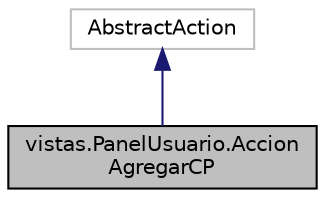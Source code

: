 digraph "vistas.PanelUsuario.AccionAgregarCP"
{
  edge [fontname="Helvetica",fontsize="10",labelfontname="Helvetica",labelfontsize="10"];
  node [fontname="Helvetica",fontsize="10",shape=record];
  Node2 [label="vistas.PanelUsuario.Accion\lAgregarCP",height=0.2,width=0.4,color="black", fillcolor="grey75", style="filled", fontcolor="black"];
  Node3 -> Node2 [dir="back",color="midnightblue",fontsize="10",style="solid"];
  Node3 [label="AbstractAction",height=0.2,width=0.4,color="grey75", fillcolor="white", style="filled"];
}
